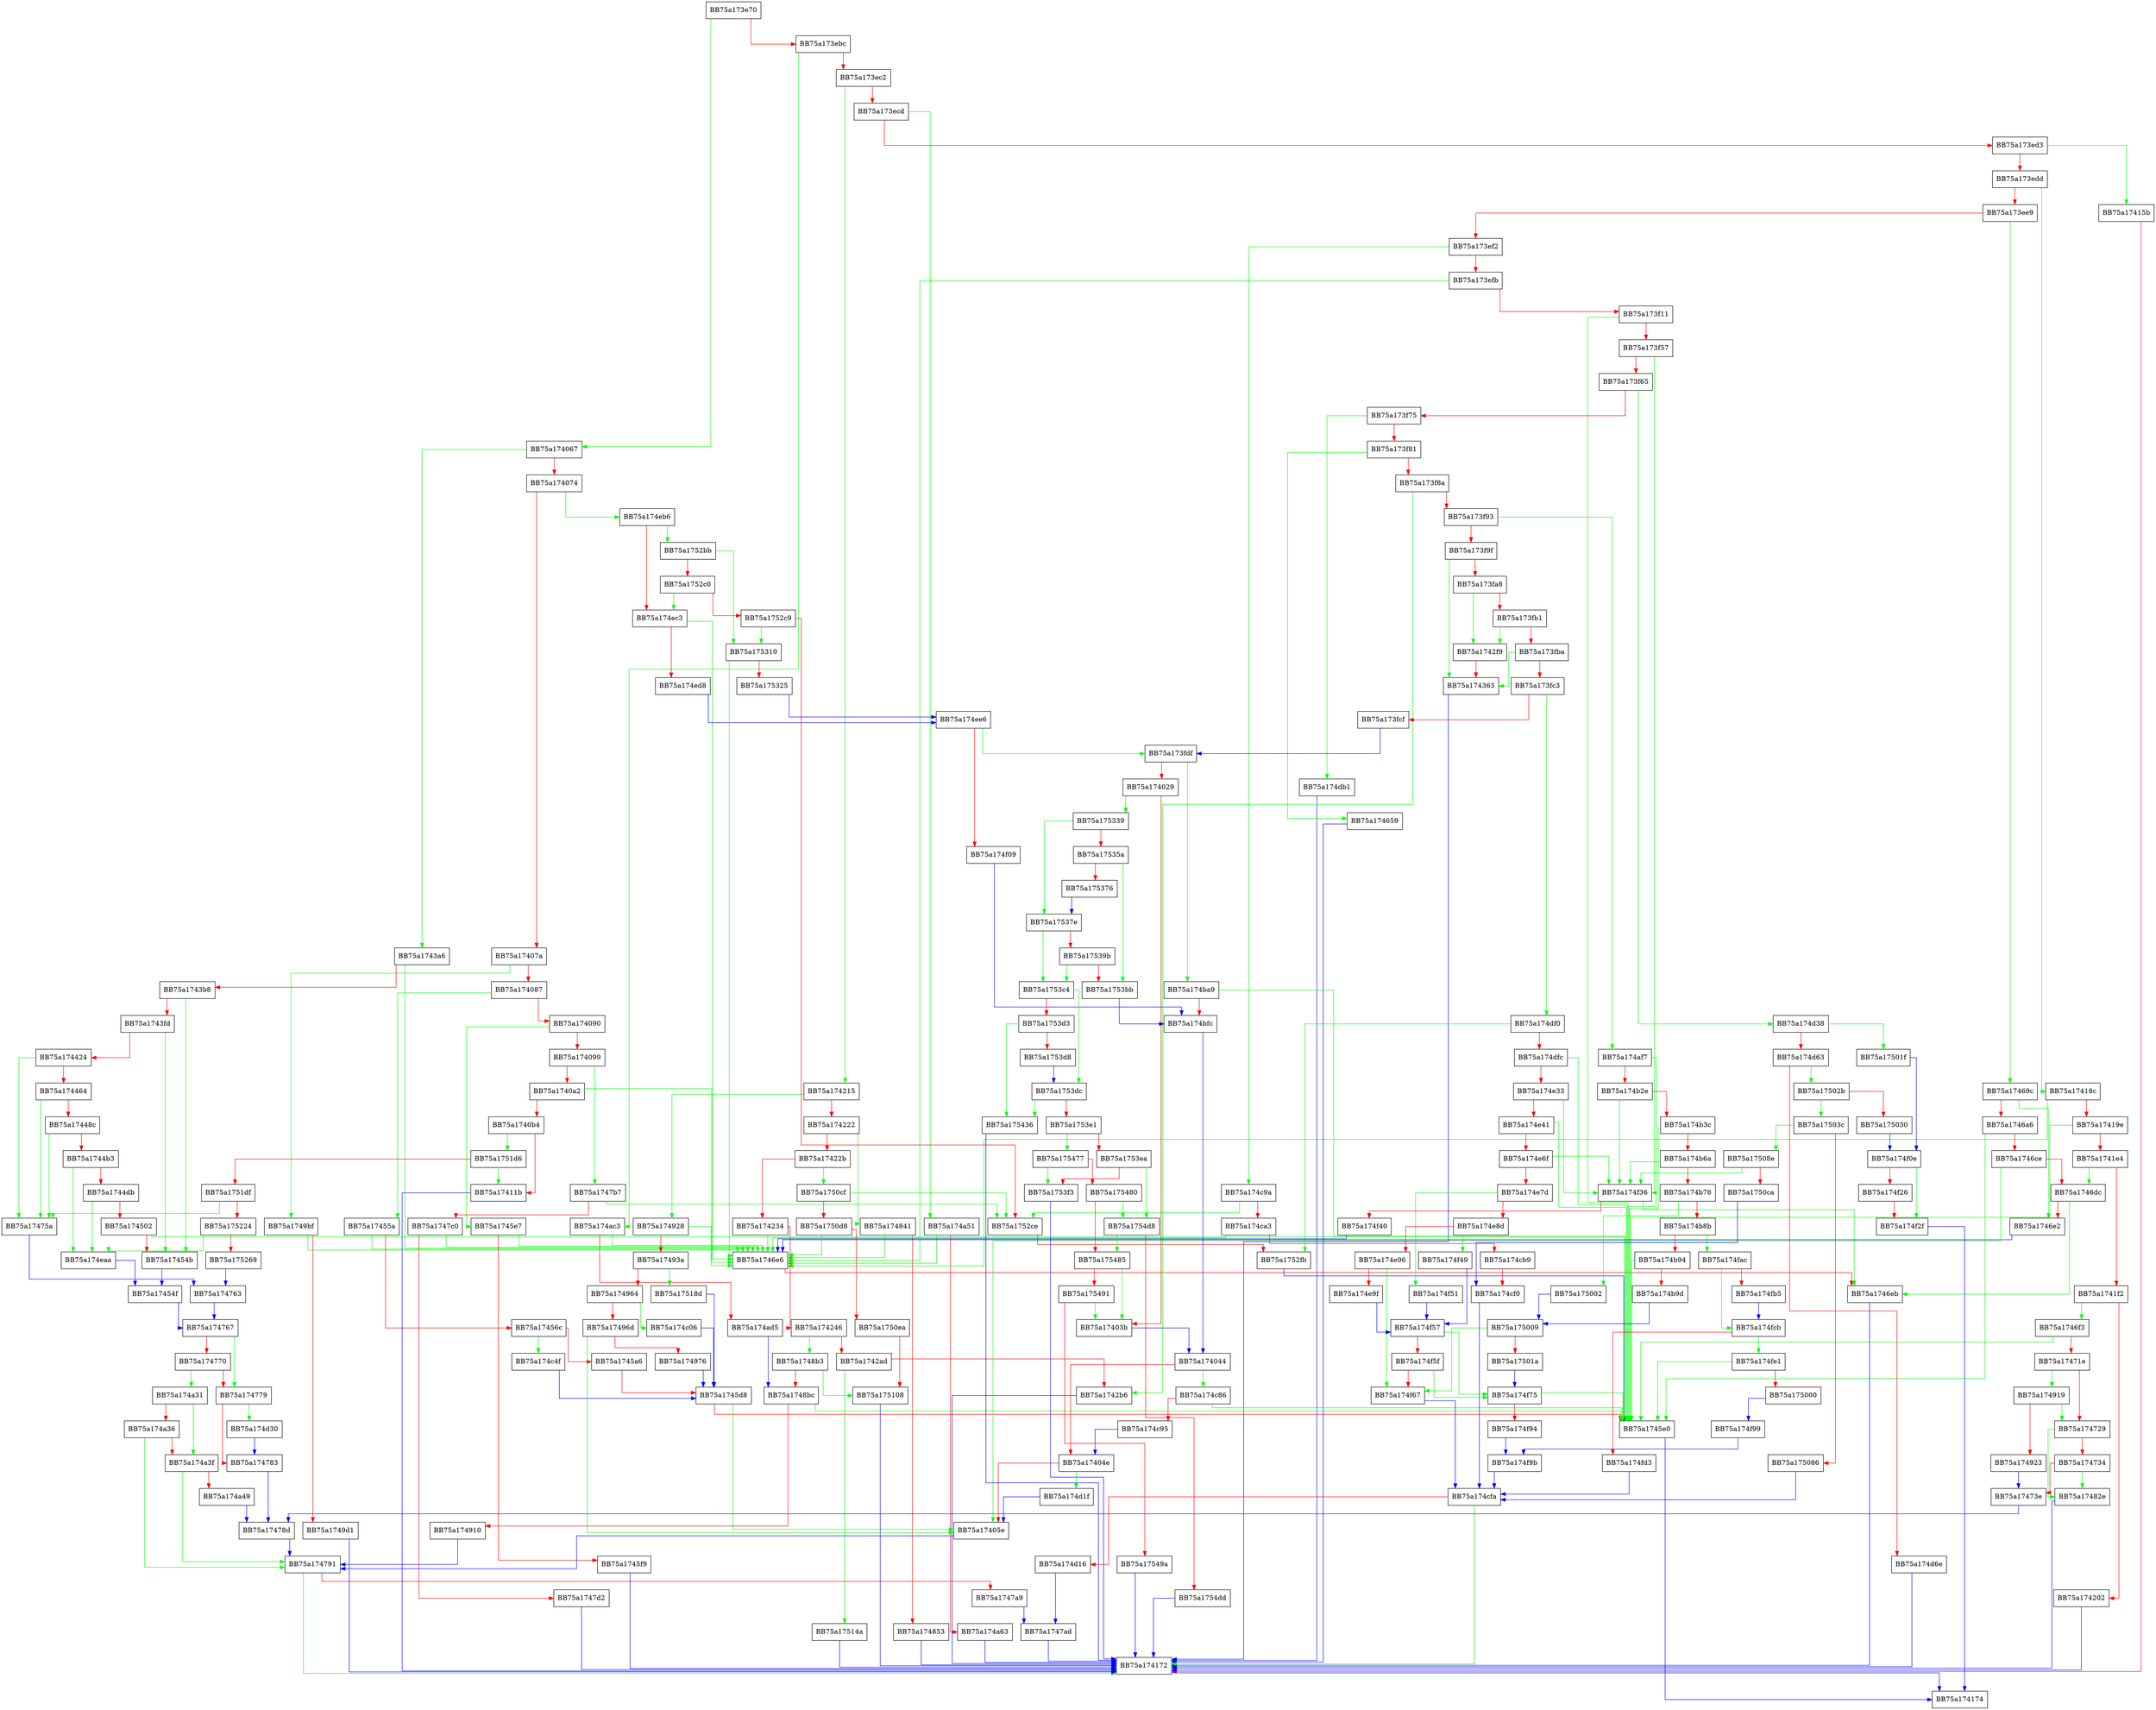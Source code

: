 digraph eval {
  node [shape="box"];
  graph [splines=ortho];
  BB75a173e70 -> BB75a174067 [color="green"];
  BB75a173e70 -> BB75a173ebc [color="red"];
  BB75a173ebc -> BB75a174ac3 [color="green"];
  BB75a173ebc -> BB75a173ec2 [color="red"];
  BB75a173ec2 -> BB75a174215 [color="green"];
  BB75a173ec2 -> BB75a173ecd [color="red"];
  BB75a173ecd -> BB75a174a51 [color="green"];
  BB75a173ecd -> BB75a173ed3 [color="red"];
  BB75a173ed3 -> BB75a17415b [color="green"];
  BB75a173ed3 -> BB75a173edd [color="red"];
  BB75a173edd -> BB75a17418c [color="green"];
  BB75a173edd -> BB75a173ee9 [color="red"];
  BB75a173ee9 -> BB75a17469c [color="green"];
  BB75a173ee9 -> BB75a173ef2 [color="red"];
  BB75a173ef2 -> BB75a174c9a [color="green"];
  BB75a173ef2 -> BB75a173efb [color="red"];
  BB75a173efb -> BB75a1746e6 [color="green"];
  BB75a173efb -> BB75a173f11 [color="red"];
  BB75a173f11 -> BB75a1745e0 [color="green"];
  BB75a173f11 -> BB75a173f57 [color="red"];
  BB75a173f57 -> BB75a174f36 [color="green"];
  BB75a173f57 -> BB75a173f65 [color="red"];
  BB75a173f65 -> BB75a174d38 [color="green"];
  BB75a173f65 -> BB75a173f75 [color="red"];
  BB75a173f75 -> BB75a174db1 [color="green"];
  BB75a173f75 -> BB75a173f81 [color="red"];
  BB75a173f81 -> BB75a174659 [color="green"];
  BB75a173f81 -> BB75a173f8a [color="red"];
  BB75a173f8a -> BB75a1742b6 [color="green"];
  BB75a173f8a -> BB75a173f93 [color="red"];
  BB75a173f93 -> BB75a174af7 [color="green"];
  BB75a173f93 -> BB75a173f9f [color="red"];
  BB75a173f9f -> BB75a174363 [color="green"];
  BB75a173f9f -> BB75a173fa8 [color="red"];
  BB75a173fa8 -> BB75a1742f9 [color="green"];
  BB75a173fa8 -> BB75a173fb1 [color="red"];
  BB75a173fb1 -> BB75a1742f9 [color="green"];
  BB75a173fb1 -> BB75a173fba [color="red"];
  BB75a173fba -> BB75a174363 [color="green"];
  BB75a173fba -> BB75a173fc3 [color="red"];
  BB75a173fc3 -> BB75a174df0 [color="green"];
  BB75a173fc3 -> BB75a173fcf [color="red"];
  BB75a173fcf -> BB75a173fdf [color="blue"];
  BB75a173fdf -> BB75a174ba9 [color="green"];
  BB75a173fdf -> BB75a174029 [color="red"];
  BB75a174029 -> BB75a175339 [color="green"];
  BB75a174029 -> BB75a17403b [color="red"];
  BB75a17403b -> BB75a174044 [color="blue"];
  BB75a174044 -> BB75a174c86 [color="green"];
  BB75a174044 -> BB75a17404e [color="red"];
  BB75a17404e -> BB75a174d1f [color="green"];
  BB75a17404e -> BB75a17405e [color="red"];
  BB75a17405e -> BB75a174791 [color="blue"];
  BB75a174067 -> BB75a1743a6 [color="green"];
  BB75a174067 -> BB75a174074 [color="red"];
  BB75a174074 -> BB75a174eb6 [color="green"];
  BB75a174074 -> BB75a17407a [color="red"];
  BB75a17407a -> BB75a1749bf [color="green"];
  BB75a17407a -> BB75a174087 [color="red"];
  BB75a174087 -> BB75a17455a [color="green"];
  BB75a174087 -> BB75a174090 [color="red"];
  BB75a174090 -> BB75a1745e7 [color="green"];
  BB75a174090 -> BB75a174099 [color="red"];
  BB75a174099 -> BB75a1747b7 [color="green"];
  BB75a174099 -> BB75a1740a2 [color="red"];
  BB75a1740a2 -> BB75a1746e6 [color="green"];
  BB75a1740a2 -> BB75a1740b4 [color="red"];
  BB75a1740b4 -> BB75a1751d6 [color="green"];
  BB75a1740b4 -> BB75a17411b [color="red"];
  BB75a17411b -> BB75a174172 [color="blue"];
  BB75a17415b -> BB75a174172 [color="red"];
  BB75a174172 -> BB75a174174 [color="blue"];
  BB75a17418c -> BB75a1746e6 [color="green"];
  BB75a17418c -> BB75a17419e [color="red"];
  BB75a17419e -> BB75a1745e0 [color="green"];
  BB75a17419e -> BB75a1741e4 [color="red"];
  BB75a1741e4 -> BB75a1746dc [color="green"];
  BB75a1741e4 -> BB75a1741f2 [color="red"];
  BB75a1741f2 -> BB75a1746f3 [color="green"];
  BB75a1741f2 -> BB75a174202 [color="red"];
  BB75a174202 -> BB75a174172 [color="blue"];
  BB75a174215 -> BB75a174928 [color="green"];
  BB75a174215 -> BB75a174222 [color="red"];
  BB75a174222 -> BB75a174841 [color="green"];
  BB75a174222 -> BB75a17422b [color="red"];
  BB75a17422b -> BB75a1750cf [color="green"];
  BB75a17422b -> BB75a174234 [color="red"];
  BB75a174234 -> BB75a1746e6 [color="green"];
  BB75a174234 -> BB75a174246 [color="red"];
  BB75a174246 -> BB75a1748b3 [color="green"];
  BB75a174246 -> BB75a1742ad [color="red"];
  BB75a1742ad -> BB75a17514a [color="green"];
  BB75a1742ad -> BB75a1742b6 [color="red"];
  BB75a1742b6 -> BB75a174172 [color="blue"];
  BB75a1742f9 -> BB75a174363 [color="red"];
  BB75a174363 -> BB75a174172 [color="blue"];
  BB75a1743a6 -> BB75a1746e6 [color="green"];
  BB75a1743a6 -> BB75a1743b8 [color="red"];
  BB75a1743b8 -> BB75a17454b [color="green"];
  BB75a1743b8 -> BB75a1743fd [color="red"];
  BB75a1743fd -> BB75a17454b [color="green"];
  BB75a1743fd -> BB75a174424 [color="red"];
  BB75a174424 -> BB75a17475a [color="green"];
  BB75a174424 -> BB75a174464 [color="red"];
  BB75a174464 -> BB75a17475a [color="green"];
  BB75a174464 -> BB75a17448c [color="red"];
  BB75a17448c -> BB75a17475a [color="green"];
  BB75a17448c -> BB75a1744b3 [color="red"];
  BB75a1744b3 -> BB75a174eaa [color="green"];
  BB75a1744b3 -> BB75a1744db [color="red"];
  BB75a1744db -> BB75a174eaa [color="green"];
  BB75a1744db -> BB75a174502 [color="red"];
  BB75a174502 -> BB75a1745e0 [color="green"];
  BB75a174502 -> BB75a17454b [color="red"];
  BB75a17454b -> BB75a17454f [color="blue"];
  BB75a17454f -> BB75a174767 [color="blue"];
  BB75a17455a -> BB75a1746e6 [color="green"];
  BB75a17455a -> BB75a17456c [color="red"];
  BB75a17456c -> BB75a174c4f [color="green"];
  BB75a17456c -> BB75a1745a6 [color="red"];
  BB75a1745a6 -> BB75a1745d8 [color="red"];
  BB75a1745d8 -> BB75a17405e [color="green"];
  BB75a1745d8 -> BB75a1745e0 [color="red"];
  BB75a1745e0 -> BB75a174174 [color="blue"];
  BB75a1745e7 -> BB75a1746e6 [color="green"];
  BB75a1745e7 -> BB75a1745f9 [color="red"];
  BB75a1745f9 -> BB75a174172 [color="blue"];
  BB75a174659 -> BB75a174172 [color="blue"];
  BB75a17469c -> BB75a1746e2 [color="green"];
  BB75a17469c -> BB75a1746a6 [color="red"];
  BB75a1746a6 -> BB75a1745e0 [color="green"];
  BB75a1746a6 -> BB75a1746ce [color="red"];
  BB75a1746ce -> BB75a17405e [color="green"];
  BB75a1746ce -> BB75a1746dc [color="red"];
  BB75a1746dc -> BB75a1746eb [color="green"];
  BB75a1746dc -> BB75a1746e2 [color="red"];
  BB75a1746e2 -> BB75a1746e6 [color="blue"];
  BB75a1746e6 -> BB75a1746eb [color="red"];
  BB75a1746eb -> BB75a174172 [color="blue"];
  BB75a1746f3 -> BB75a1745e0 [color="green"];
  BB75a1746f3 -> BB75a17471e [color="red"];
  BB75a17471e -> BB75a174919 [color="green"];
  BB75a17471e -> BB75a174729 [color="red"];
  BB75a174729 -> BB75a17482e [color="green"];
  BB75a174729 -> BB75a174734 [color="red"];
  BB75a174734 -> BB75a17482e [color="green"];
  BB75a174734 -> BB75a17473e [color="red"];
  BB75a17473e -> BB75a17478d [color="blue"];
  BB75a17475a -> BB75a174763 [color="blue"];
  BB75a174763 -> BB75a174767 [color="blue"];
  BB75a174767 -> BB75a174779 [color="green"];
  BB75a174767 -> BB75a174770 [color="red"];
  BB75a174770 -> BB75a174a31 [color="green"];
  BB75a174770 -> BB75a174779 [color="red"];
  BB75a174779 -> BB75a174d30 [color="green"];
  BB75a174779 -> BB75a174783 [color="red"];
  BB75a174783 -> BB75a17478d [color="blue"];
  BB75a17478d -> BB75a174791 [color="blue"];
  BB75a174791 -> BB75a174172 [color="green"];
  BB75a174791 -> BB75a1747a9 [color="red"];
  BB75a1747a9 -> BB75a1747ad [color="blue"];
  BB75a1747ad -> BB75a174172 [color="blue"];
  BB75a1747b7 -> BB75a1752ce [color="green"];
  BB75a1747b7 -> BB75a1747c0 [color="red"];
  BB75a1747c0 -> BB75a1746e6 [color="green"];
  BB75a1747c0 -> BB75a1747d2 [color="red"];
  BB75a1747d2 -> BB75a174172 [color="blue"];
  BB75a17482e -> BB75a174172 [color="blue"];
  BB75a174841 -> BB75a1746e6 [color="green"];
  BB75a174841 -> BB75a174853 [color="red"];
  BB75a174853 -> BB75a174172 [color="blue"];
  BB75a1748b3 -> BB75a175108 [color="green"];
  BB75a1748b3 -> BB75a1748bc [color="red"];
  BB75a1748bc -> BB75a1745e0 [color="green"];
  BB75a1748bc -> BB75a174910 [color="red"];
  BB75a174910 -> BB75a174791 [color="blue"];
  BB75a174919 -> BB75a174729 [color="green"];
  BB75a174919 -> BB75a174923 [color="red"];
  BB75a174923 -> BB75a17473e [color="blue"];
  BB75a174928 -> BB75a1746e6 [color="green"];
  BB75a174928 -> BB75a17493a [color="red"];
  BB75a17493a -> BB75a17518d [color="green"];
  BB75a17493a -> BB75a174964 [color="red"];
  BB75a174964 -> BB75a174c06 [color="green"];
  BB75a174964 -> BB75a17496d [color="red"];
  BB75a17496d -> BB75a17405e [color="green"];
  BB75a17496d -> BB75a174976 [color="red"];
  BB75a174976 -> BB75a1745d8 [color="blue"];
  BB75a1749bf -> BB75a1746e6 [color="green"];
  BB75a1749bf -> BB75a1749d1 [color="red"];
  BB75a1749d1 -> BB75a174172 [color="blue"];
  BB75a174a31 -> BB75a174a3f [color="green"];
  BB75a174a31 -> BB75a174a36 [color="red"];
  BB75a174a36 -> BB75a174791 [color="green"];
  BB75a174a36 -> BB75a174a3f [color="red"];
  BB75a174a3f -> BB75a174791 [color="green"];
  BB75a174a3f -> BB75a174a49 [color="red"];
  BB75a174a49 -> BB75a17478d [color="blue"];
  BB75a174a51 -> BB75a1746e6 [color="green"];
  BB75a174a51 -> BB75a174a63 [color="red"];
  BB75a174a63 -> BB75a174172 [color="blue"];
  BB75a174ac3 -> BB75a1746e6 [color="green"];
  BB75a174ac3 -> BB75a174ad5 [color="red"];
  BB75a174ad5 -> BB75a1748bc [color="blue"];
  BB75a174af7 -> BB75a1745e0 [color="green"];
  BB75a174af7 -> BB75a174b2e [color="red"];
  BB75a174b2e -> BB75a174f36 [color="green"];
  BB75a174b2e -> BB75a174b3c [color="red"];
  BB75a174b3c -> BB75a1745e0 [color="green"];
  BB75a174b3c -> BB75a174b6a [color="red"];
  BB75a174b6a -> BB75a174f36 [color="green"];
  BB75a174b6a -> BB75a174b78 [color="red"];
  BB75a174b78 -> BB75a175002 [color="green"];
  BB75a174b78 -> BB75a174b8b [color="red"];
  BB75a174b8b -> BB75a174fac [color="green"];
  BB75a174b8b -> BB75a174b94 [color="red"];
  BB75a174b94 -> BB75a1745e0 [color="green"];
  BB75a174b94 -> BB75a174b9d [color="red"];
  BB75a174b9d -> BB75a175009 [color="blue"];
  BB75a174ba9 -> BB75a1745e0 [color="green"];
  BB75a174ba9 -> BB75a174bfc [color="red"];
  BB75a174bfc -> BB75a174044 [color="blue"];
  BB75a174c06 -> BB75a1745d8 [color="blue"];
  BB75a174c4f -> BB75a1745d8 [color="blue"];
  BB75a174c86 -> BB75a1745e0 [color="green"];
  BB75a174c86 -> BB75a174c95 [color="red"];
  BB75a174c95 -> BB75a17404e [color="blue"];
  BB75a174c9a -> BB75a1752ce [color="green"];
  BB75a174c9a -> BB75a174ca3 [color="red"];
  BB75a174ca3 -> BB75a1746e6 [color="green"];
  BB75a174ca3 -> BB75a174cb9 [color="red"];
  BB75a174cb9 -> BB75a174cf0 [color="red"];
  BB75a174cf0 -> BB75a174cfa [color="blue"];
  BB75a174cfa -> BB75a174172 [color="green"];
  BB75a174cfa -> BB75a174d16 [color="red"];
  BB75a174d16 -> BB75a1747ad [color="blue"];
  BB75a174d1f -> BB75a17405e [color="blue"];
  BB75a174d30 -> BB75a174783 [color="blue"];
  BB75a174d38 -> BB75a17501f [color="green"];
  BB75a174d38 -> BB75a174d63 [color="red"];
  BB75a174d63 -> BB75a17502b [color="green"];
  BB75a174d63 -> BB75a174d6e [color="red"];
  BB75a174d6e -> BB75a174172 [color="blue"];
  BB75a174db1 -> BB75a174172 [color="blue"];
  BB75a174df0 -> BB75a1752fb [color="green"];
  BB75a174df0 -> BB75a174dfc [color="red"];
  BB75a174dfc -> BB75a1745e0 [color="green"];
  BB75a174dfc -> BB75a174e33 [color="red"];
  BB75a174e33 -> BB75a174f36 [color="green"];
  BB75a174e33 -> BB75a174e41 [color="red"];
  BB75a174e41 -> BB75a1745e0 [color="green"];
  BB75a174e41 -> BB75a174e6f [color="red"];
  BB75a174e6f -> BB75a174f36 [color="green"];
  BB75a174e6f -> BB75a174e7d [color="red"];
  BB75a174e7d -> BB75a174f51 [color="green"];
  BB75a174e7d -> BB75a174e8d [color="red"];
  BB75a174e8d -> BB75a174f49 [color="green"];
  BB75a174e8d -> BB75a174e96 [color="red"];
  BB75a174e96 -> BB75a174f67 [color="green"];
  BB75a174e96 -> BB75a174e9f [color="red"];
  BB75a174e9f -> BB75a174f57 [color="blue"];
  BB75a174eaa -> BB75a17454f [color="blue"];
  BB75a174eb6 -> BB75a1752bb [color="green"];
  BB75a174eb6 -> BB75a174ec3 [color="red"];
  BB75a174ec3 -> BB75a1746e6 [color="green"];
  BB75a174ec3 -> BB75a174ed8 [color="red"];
  BB75a174ed8 -> BB75a174ee6 [color="blue"];
  BB75a174ee6 -> BB75a173fdf [color="green"];
  BB75a174ee6 -> BB75a174f09 [color="red"];
  BB75a174f09 -> BB75a174bfc [color="blue"];
  BB75a174f0e -> BB75a174f2f [color="green"];
  BB75a174f0e -> BB75a174f26 [color="red"];
  BB75a174f26 -> BB75a174f2f [color="red"];
  BB75a174f2f -> BB75a174174 [color="blue"];
  BB75a174f36 -> BB75a1746eb [color="green"];
  BB75a174f36 -> BB75a174f40 [color="red"];
  BB75a174f40 -> BB75a1746e6 [color="blue"];
  BB75a174f49 -> BB75a174f57 [color="blue"];
  BB75a174f51 -> BB75a174f57 [color="blue"];
  BB75a174f57 -> BB75a174f75 [color="green"];
  BB75a174f57 -> BB75a174f5f [color="red"];
  BB75a174f5f -> BB75a174f75 [color="green"];
  BB75a174f5f -> BB75a174f67 [color="red"];
  BB75a174f67 -> BB75a174cfa [color="blue"];
  BB75a174f75 -> BB75a1745e0 [color="green"];
  BB75a174f75 -> BB75a174f94 [color="red"];
  BB75a174f94 -> BB75a174f9b [color="blue"];
  BB75a174f99 -> BB75a174f9b [color="blue"];
  BB75a174f9b -> BB75a174cfa [color="blue"];
  BB75a174fac -> BB75a174fcb [color="green"];
  BB75a174fac -> BB75a174fb5 [color="red"];
  BB75a174fb5 -> BB75a174fcb [color="blue"];
  BB75a174fcb -> BB75a174fe1 [color="green"];
  BB75a174fcb -> BB75a174fd3 [color="red"];
  BB75a174fd3 -> BB75a174cfa [color="blue"];
  BB75a174fe1 -> BB75a1745e0 [color="green"];
  BB75a174fe1 -> BB75a175000 [color="red"];
  BB75a175000 -> BB75a174f99 [color="blue"];
  BB75a175002 -> BB75a175009 [color="blue"];
  BB75a175009 -> BB75a174f67 [color="green"];
  BB75a175009 -> BB75a17501a [color="red"];
  BB75a17501a -> BB75a174f75 [color="blue"];
  BB75a17501f -> BB75a174f0e [color="blue"];
  BB75a17502b -> BB75a17503c [color="green"];
  BB75a17502b -> BB75a175030 [color="red"];
  BB75a175030 -> BB75a174f0e [color="blue"];
  BB75a17503c -> BB75a17508e [color="green"];
  BB75a17503c -> BB75a175086 [color="red"];
  BB75a175086 -> BB75a174cfa [color="blue"];
  BB75a17508e -> BB75a174f36 [color="green"];
  BB75a17508e -> BB75a1750ca [color="red"];
  BB75a1750ca -> BB75a174cf0 [color="blue"];
  BB75a1750cf -> BB75a1752ce [color="green"];
  BB75a1750cf -> BB75a1750d8 [color="red"];
  BB75a1750d8 -> BB75a1746e6 [color="green"];
  BB75a1750d8 -> BB75a1750ea [color="red"];
  BB75a1750ea -> BB75a175108 [color="red"];
  BB75a175108 -> BB75a174172 [color="blue"];
  BB75a17514a -> BB75a174172 [color="blue"];
  BB75a17518d -> BB75a1745d8 [color="blue"];
  BB75a1751d6 -> BB75a17411b [color="green"];
  BB75a1751d6 -> BB75a1751df [color="red"];
  BB75a1751df -> BB75a17475a [color="green"];
  BB75a1751df -> BB75a175224 [color="red"];
  BB75a175224 -> BB75a174eaa [color="green"];
  BB75a175224 -> BB75a175269 [color="red"];
  BB75a175269 -> BB75a174763 [color="blue"];
  BB75a1752bb -> BB75a175310 [color="green"];
  BB75a1752bb -> BB75a1752c0 [color="red"];
  BB75a1752c0 -> BB75a174ec3 [color="green"];
  BB75a1752c0 -> BB75a1752c9 [color="red"];
  BB75a1752c9 -> BB75a175310 [color="green"];
  BB75a1752c9 -> BB75a1752ce [color="red"];
  BB75a1752ce -> BB75a1752fb [color="red"];
  BB75a1752fb -> BB75a1745e0 [color="blue"];
  BB75a175310 -> BB75a1746e6 [color="green"];
  BB75a175310 -> BB75a175325 [color="red"];
  BB75a175325 -> BB75a174ee6 [color="blue"];
  BB75a175339 -> BB75a17537e [color="green"];
  BB75a175339 -> BB75a17535a [color="red"];
  BB75a17535a -> BB75a1753bb [color="green"];
  BB75a17535a -> BB75a175376 [color="red"];
  BB75a175376 -> BB75a17537e [color="blue"];
  BB75a17537e -> BB75a1753c4 [color="green"];
  BB75a17537e -> BB75a17539b [color="red"];
  BB75a17539b -> BB75a1753c4 [color="green"];
  BB75a17539b -> BB75a1753bb [color="red"];
  BB75a1753bb -> BB75a174bfc [color="blue"];
  BB75a1753c4 -> BB75a1753dc [color="green"];
  BB75a1753c4 -> BB75a1753d3 [color="red"];
  BB75a1753d3 -> BB75a175436 [color="green"];
  BB75a1753d3 -> BB75a1753d8 [color="red"];
  BB75a1753d8 -> BB75a1753dc [color="blue"];
  BB75a1753dc -> BB75a175436 [color="green"];
  BB75a1753dc -> BB75a1753e1 [color="red"];
  BB75a1753e1 -> BB75a175477 [color="green"];
  BB75a1753e1 -> BB75a1753ea [color="red"];
  BB75a1753ea -> BB75a1754d8 [color="green"];
  BB75a1753ea -> BB75a1753f3 [color="red"];
  BB75a1753f3 -> BB75a174172 [color="blue"];
  BB75a175436 -> BB75a174172 [color="blue"];
  BB75a175477 -> BB75a1753f3 [color="green"];
  BB75a175477 -> BB75a175480 [color="red"];
  BB75a175480 -> BB75a1754d8 [color="green"];
  BB75a175480 -> BB75a175485 [color="red"];
  BB75a175485 -> BB75a17403b [color="green"];
  BB75a175485 -> BB75a175491 [color="red"];
  BB75a175491 -> BB75a17403b [color="green"];
  BB75a175491 -> BB75a17549a [color="red"];
  BB75a17549a -> BB75a174172 [color="blue"];
  BB75a1754d8 -> BB75a175485 [color="green"];
  BB75a1754d8 -> BB75a1754dd [color="red"];
  BB75a1754dd -> BB75a174172 [color="blue"];
}